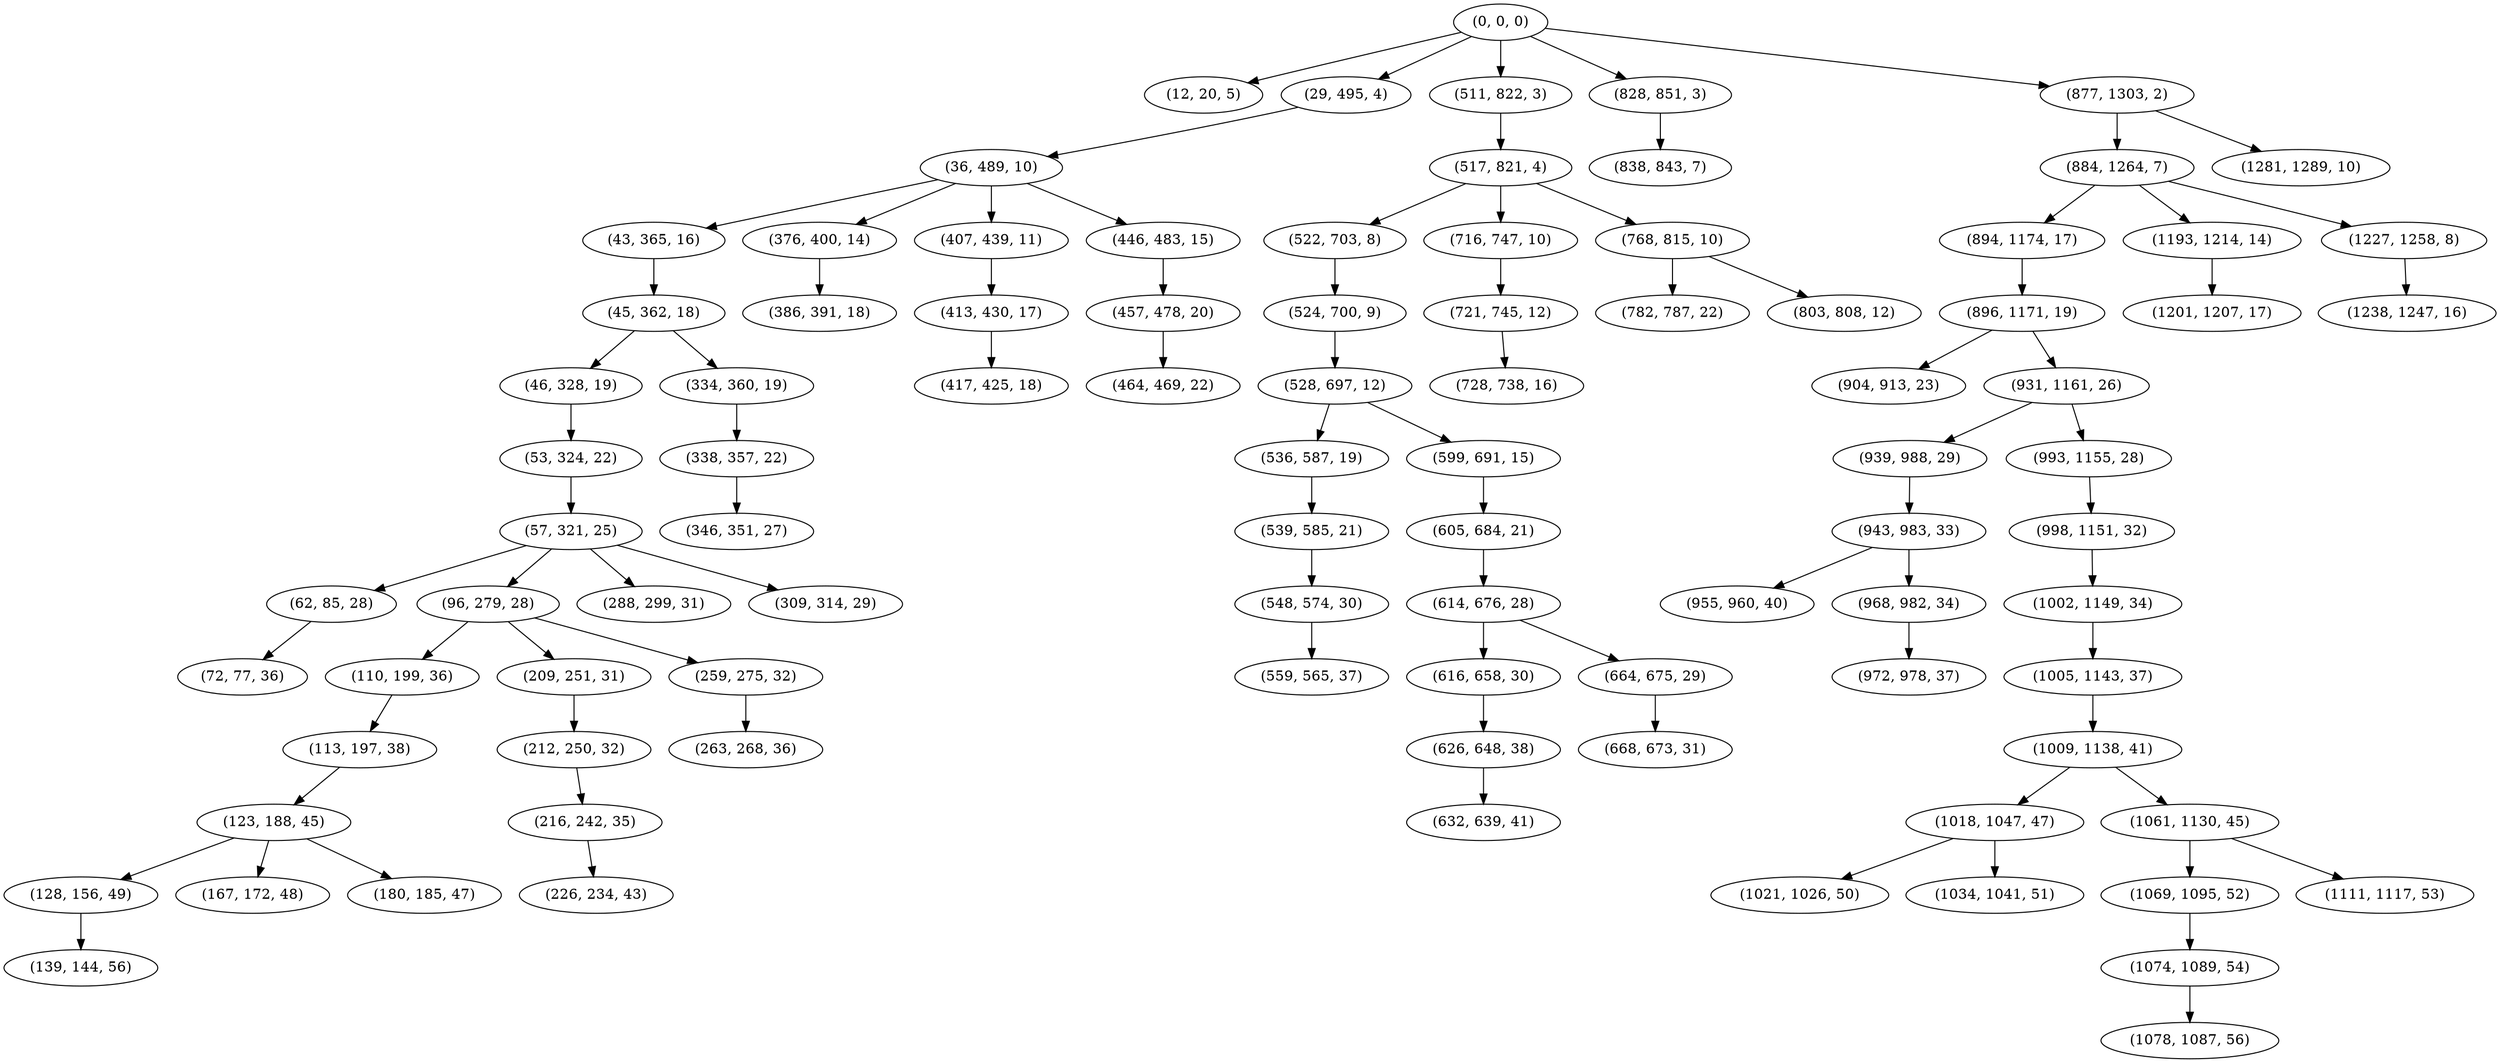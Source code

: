 digraph tree {
    "(0, 0, 0)";
    "(12, 20, 5)";
    "(29, 495, 4)";
    "(36, 489, 10)";
    "(43, 365, 16)";
    "(45, 362, 18)";
    "(46, 328, 19)";
    "(53, 324, 22)";
    "(57, 321, 25)";
    "(62, 85, 28)";
    "(72, 77, 36)";
    "(96, 279, 28)";
    "(110, 199, 36)";
    "(113, 197, 38)";
    "(123, 188, 45)";
    "(128, 156, 49)";
    "(139, 144, 56)";
    "(167, 172, 48)";
    "(180, 185, 47)";
    "(209, 251, 31)";
    "(212, 250, 32)";
    "(216, 242, 35)";
    "(226, 234, 43)";
    "(259, 275, 32)";
    "(263, 268, 36)";
    "(288, 299, 31)";
    "(309, 314, 29)";
    "(334, 360, 19)";
    "(338, 357, 22)";
    "(346, 351, 27)";
    "(376, 400, 14)";
    "(386, 391, 18)";
    "(407, 439, 11)";
    "(413, 430, 17)";
    "(417, 425, 18)";
    "(446, 483, 15)";
    "(457, 478, 20)";
    "(464, 469, 22)";
    "(511, 822, 3)";
    "(517, 821, 4)";
    "(522, 703, 8)";
    "(524, 700, 9)";
    "(528, 697, 12)";
    "(536, 587, 19)";
    "(539, 585, 21)";
    "(548, 574, 30)";
    "(559, 565, 37)";
    "(599, 691, 15)";
    "(605, 684, 21)";
    "(614, 676, 28)";
    "(616, 658, 30)";
    "(626, 648, 38)";
    "(632, 639, 41)";
    "(664, 675, 29)";
    "(668, 673, 31)";
    "(716, 747, 10)";
    "(721, 745, 12)";
    "(728, 738, 16)";
    "(768, 815, 10)";
    "(782, 787, 22)";
    "(803, 808, 12)";
    "(828, 851, 3)";
    "(838, 843, 7)";
    "(877, 1303, 2)";
    "(884, 1264, 7)";
    "(894, 1174, 17)";
    "(896, 1171, 19)";
    "(904, 913, 23)";
    "(931, 1161, 26)";
    "(939, 988, 29)";
    "(943, 983, 33)";
    "(955, 960, 40)";
    "(968, 982, 34)";
    "(972, 978, 37)";
    "(993, 1155, 28)";
    "(998, 1151, 32)";
    "(1002, 1149, 34)";
    "(1005, 1143, 37)";
    "(1009, 1138, 41)";
    "(1018, 1047, 47)";
    "(1021, 1026, 50)";
    "(1034, 1041, 51)";
    "(1061, 1130, 45)";
    "(1069, 1095, 52)";
    "(1074, 1089, 54)";
    "(1078, 1087, 56)";
    "(1111, 1117, 53)";
    "(1193, 1214, 14)";
    "(1201, 1207, 17)";
    "(1227, 1258, 8)";
    "(1238, 1247, 16)";
    "(1281, 1289, 10)";
    "(0, 0, 0)" -> "(12, 20, 5)";
    "(0, 0, 0)" -> "(29, 495, 4)";
    "(0, 0, 0)" -> "(511, 822, 3)";
    "(0, 0, 0)" -> "(828, 851, 3)";
    "(0, 0, 0)" -> "(877, 1303, 2)";
    "(29, 495, 4)" -> "(36, 489, 10)";
    "(36, 489, 10)" -> "(43, 365, 16)";
    "(36, 489, 10)" -> "(376, 400, 14)";
    "(36, 489, 10)" -> "(407, 439, 11)";
    "(36, 489, 10)" -> "(446, 483, 15)";
    "(43, 365, 16)" -> "(45, 362, 18)";
    "(45, 362, 18)" -> "(46, 328, 19)";
    "(45, 362, 18)" -> "(334, 360, 19)";
    "(46, 328, 19)" -> "(53, 324, 22)";
    "(53, 324, 22)" -> "(57, 321, 25)";
    "(57, 321, 25)" -> "(62, 85, 28)";
    "(57, 321, 25)" -> "(96, 279, 28)";
    "(57, 321, 25)" -> "(288, 299, 31)";
    "(57, 321, 25)" -> "(309, 314, 29)";
    "(62, 85, 28)" -> "(72, 77, 36)";
    "(96, 279, 28)" -> "(110, 199, 36)";
    "(96, 279, 28)" -> "(209, 251, 31)";
    "(96, 279, 28)" -> "(259, 275, 32)";
    "(110, 199, 36)" -> "(113, 197, 38)";
    "(113, 197, 38)" -> "(123, 188, 45)";
    "(123, 188, 45)" -> "(128, 156, 49)";
    "(123, 188, 45)" -> "(167, 172, 48)";
    "(123, 188, 45)" -> "(180, 185, 47)";
    "(128, 156, 49)" -> "(139, 144, 56)";
    "(209, 251, 31)" -> "(212, 250, 32)";
    "(212, 250, 32)" -> "(216, 242, 35)";
    "(216, 242, 35)" -> "(226, 234, 43)";
    "(259, 275, 32)" -> "(263, 268, 36)";
    "(334, 360, 19)" -> "(338, 357, 22)";
    "(338, 357, 22)" -> "(346, 351, 27)";
    "(376, 400, 14)" -> "(386, 391, 18)";
    "(407, 439, 11)" -> "(413, 430, 17)";
    "(413, 430, 17)" -> "(417, 425, 18)";
    "(446, 483, 15)" -> "(457, 478, 20)";
    "(457, 478, 20)" -> "(464, 469, 22)";
    "(511, 822, 3)" -> "(517, 821, 4)";
    "(517, 821, 4)" -> "(522, 703, 8)";
    "(517, 821, 4)" -> "(716, 747, 10)";
    "(517, 821, 4)" -> "(768, 815, 10)";
    "(522, 703, 8)" -> "(524, 700, 9)";
    "(524, 700, 9)" -> "(528, 697, 12)";
    "(528, 697, 12)" -> "(536, 587, 19)";
    "(528, 697, 12)" -> "(599, 691, 15)";
    "(536, 587, 19)" -> "(539, 585, 21)";
    "(539, 585, 21)" -> "(548, 574, 30)";
    "(548, 574, 30)" -> "(559, 565, 37)";
    "(599, 691, 15)" -> "(605, 684, 21)";
    "(605, 684, 21)" -> "(614, 676, 28)";
    "(614, 676, 28)" -> "(616, 658, 30)";
    "(614, 676, 28)" -> "(664, 675, 29)";
    "(616, 658, 30)" -> "(626, 648, 38)";
    "(626, 648, 38)" -> "(632, 639, 41)";
    "(664, 675, 29)" -> "(668, 673, 31)";
    "(716, 747, 10)" -> "(721, 745, 12)";
    "(721, 745, 12)" -> "(728, 738, 16)";
    "(768, 815, 10)" -> "(782, 787, 22)";
    "(768, 815, 10)" -> "(803, 808, 12)";
    "(828, 851, 3)" -> "(838, 843, 7)";
    "(877, 1303, 2)" -> "(884, 1264, 7)";
    "(877, 1303, 2)" -> "(1281, 1289, 10)";
    "(884, 1264, 7)" -> "(894, 1174, 17)";
    "(884, 1264, 7)" -> "(1193, 1214, 14)";
    "(884, 1264, 7)" -> "(1227, 1258, 8)";
    "(894, 1174, 17)" -> "(896, 1171, 19)";
    "(896, 1171, 19)" -> "(904, 913, 23)";
    "(896, 1171, 19)" -> "(931, 1161, 26)";
    "(931, 1161, 26)" -> "(939, 988, 29)";
    "(931, 1161, 26)" -> "(993, 1155, 28)";
    "(939, 988, 29)" -> "(943, 983, 33)";
    "(943, 983, 33)" -> "(955, 960, 40)";
    "(943, 983, 33)" -> "(968, 982, 34)";
    "(968, 982, 34)" -> "(972, 978, 37)";
    "(993, 1155, 28)" -> "(998, 1151, 32)";
    "(998, 1151, 32)" -> "(1002, 1149, 34)";
    "(1002, 1149, 34)" -> "(1005, 1143, 37)";
    "(1005, 1143, 37)" -> "(1009, 1138, 41)";
    "(1009, 1138, 41)" -> "(1018, 1047, 47)";
    "(1009, 1138, 41)" -> "(1061, 1130, 45)";
    "(1018, 1047, 47)" -> "(1021, 1026, 50)";
    "(1018, 1047, 47)" -> "(1034, 1041, 51)";
    "(1061, 1130, 45)" -> "(1069, 1095, 52)";
    "(1061, 1130, 45)" -> "(1111, 1117, 53)";
    "(1069, 1095, 52)" -> "(1074, 1089, 54)";
    "(1074, 1089, 54)" -> "(1078, 1087, 56)";
    "(1193, 1214, 14)" -> "(1201, 1207, 17)";
    "(1227, 1258, 8)" -> "(1238, 1247, 16)";
}
